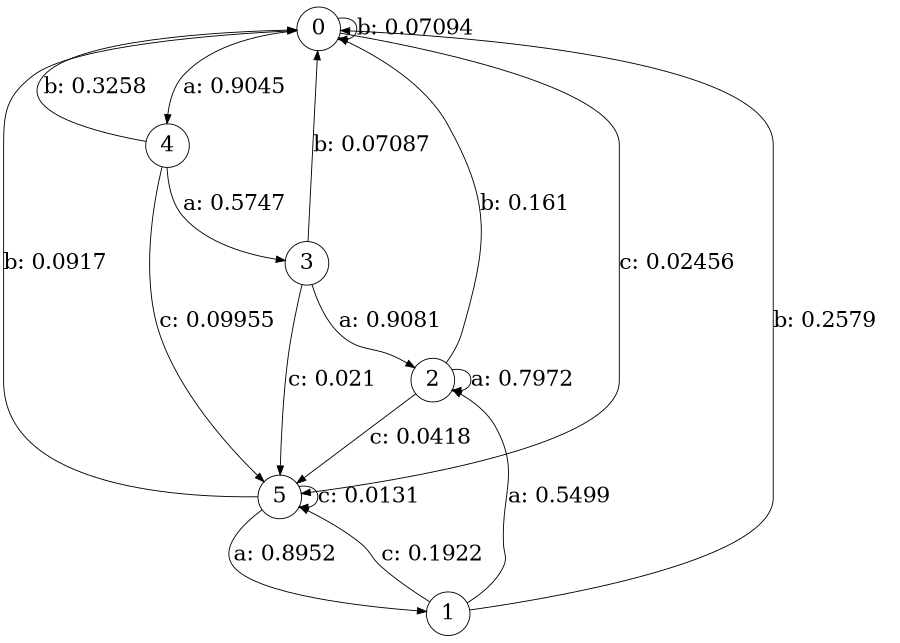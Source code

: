digraph "d7-100nw-t0-cen-SML" {
size = "6,8.5";
ratio = "fill";
node [shape = circle];
node [fontsize = 24];
edge [fontsize = 24];
0 -> 4 [label = "a: 0.9045   "];
0 -> 0 [label = "b: 0.07094  "];
0 -> 5 [label = "c: 0.02456  "];
1 -> 2 [label = "a: 0.5499   "];
1 -> 0 [label = "b: 0.2579   "];
1 -> 5 [label = "c: 0.1922   "];
2 -> 2 [label = "a: 0.7972   "];
2 -> 0 [label = "b: 0.161    "];
2 -> 5 [label = "c: 0.0418   "];
3 -> 2 [label = "a: 0.9081   "];
3 -> 0 [label = "b: 0.07087  "];
3 -> 5 [label = "c: 0.021    "];
4 -> 3 [label = "a: 0.5747   "];
4 -> 0 [label = "b: 0.3258   "];
4 -> 5 [label = "c: 0.09955  "];
5 -> 1 [label = "a: 0.8952   "];
5 -> 0 [label = "b: 0.0917   "];
5 -> 5 [label = "c: 0.0131   "];
}